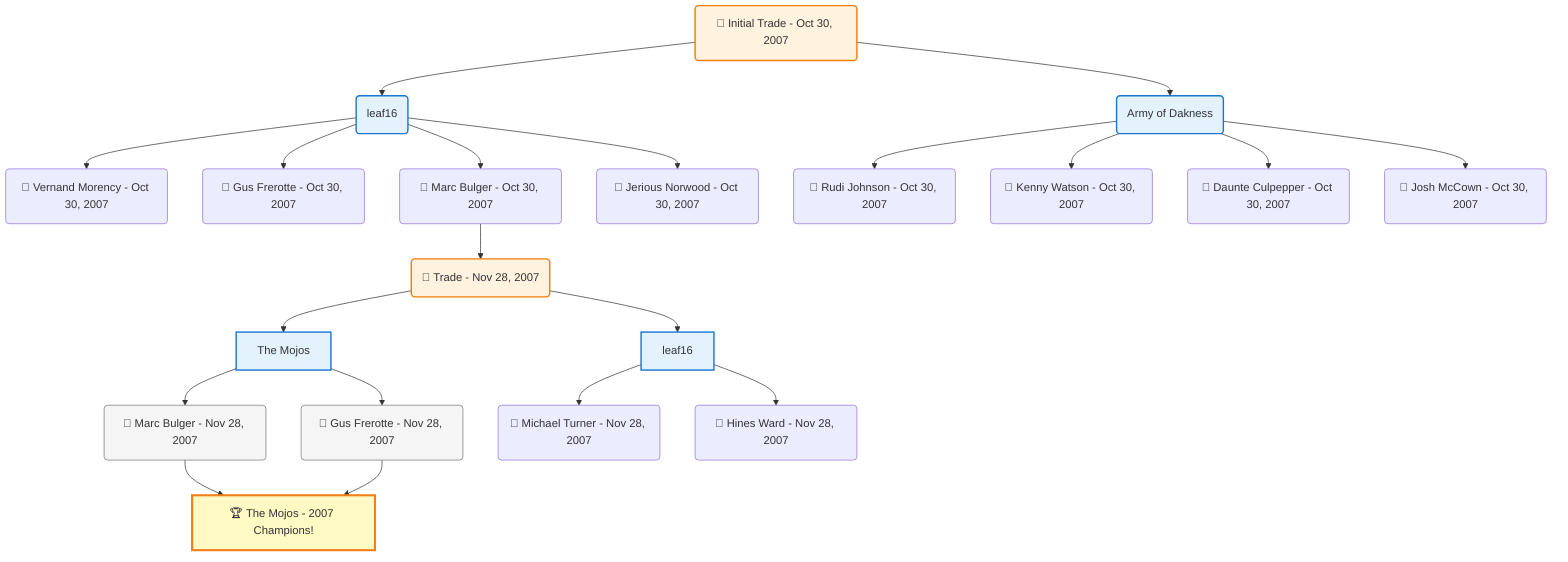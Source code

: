 flowchart TD

    TRADE_MAIN("🔄 Initial Trade - Oct 30, 2007")
    TEAM_1("leaf16")
    TEAM_2("Army of Dakness")
    NODE_6b7d0d16-a554-4a66-9a7d-1f82dab81c94("🔄 Vernand Morency - Oct 30, 2007")
    NODE_cd588bba-9f3b-4982-97a9-21d8e659001a("🔄 Rudi Johnson - Oct 30, 2007")
    NODE_c3373911-6968-4da0-abca-74ddc96509db("🔄 Gus Frerotte - Oct 30, 2007")
    NODE_e6fb1caa-fd04-456c-a290-a9960e7af4db("🔄 Kenny Watson - Oct 30, 2007")
    NODE_e320ce44-623c-45ea-a7a0-b8375ec9e2a6("🔄 Daunte Culpepper - Oct 30, 2007")
    NODE_a94b4337-5541-4f47-89a2-dfd3b60420ed("🔄 Josh McCown - Oct 30, 2007")
    NODE_3c7556b8-ad3f-4124-8e6a-e55611c550c6("🔄 Marc Bulger - Oct 30, 2007")
    TRADE_3a8d80a6-db8a-4d63-98e8-c495b5e26639_3("🔄 Trade - Nov 28, 2007")
    TEAM_bbe2d0ad-54cf-4c22-be82-b2a5f262a157_4["The Mojos"]
    NODE_4103b6d7-a28f-4a7d-8b6a-1ce4f5695239("🔄 Marc Bulger - Nov 28, 2007")
    CHAMP_bbe2d0ad-54cf-4c22-be82-b2a5f262a157_2007["🏆 The Mojos - 2007 Champions!"]
    NODE_420928ec-cddd-4579-b112-ce77f0f2fd56("🔄 Gus Frerotte - Nov 28, 2007")
    TEAM_66fb98f4-89a7-45f9-893a-b41d71e6249d_5["leaf16"]
    NODE_d8df4f38-ad56-4192-a87e-5ff6f2166d58("🔄 Michael Turner - Nov 28, 2007")
    NODE_91e372ce-59bc-47bb-9e88-cf79be62c936("🔄 Hines Ward - Nov 28, 2007")
    NODE_1975f832-ebf8-4e01-90a1-fe0025cce2cd("🔄 Jerious Norwood - Oct 30, 2007")

    TRADE_MAIN --> TEAM_1
    TRADE_MAIN --> TEAM_2
    TEAM_1 --> NODE_6b7d0d16-a554-4a66-9a7d-1f82dab81c94
    TEAM_2 --> NODE_cd588bba-9f3b-4982-97a9-21d8e659001a
    TEAM_1 --> NODE_c3373911-6968-4da0-abca-74ddc96509db
    TEAM_2 --> NODE_e6fb1caa-fd04-456c-a290-a9960e7af4db
    TEAM_2 --> NODE_e320ce44-623c-45ea-a7a0-b8375ec9e2a6
    TEAM_2 --> NODE_a94b4337-5541-4f47-89a2-dfd3b60420ed
    TEAM_1 --> NODE_3c7556b8-ad3f-4124-8e6a-e55611c550c6
    NODE_3c7556b8-ad3f-4124-8e6a-e55611c550c6 --> TRADE_3a8d80a6-db8a-4d63-98e8-c495b5e26639_3
    TRADE_3a8d80a6-db8a-4d63-98e8-c495b5e26639_3 --> TEAM_bbe2d0ad-54cf-4c22-be82-b2a5f262a157_4
    TEAM_bbe2d0ad-54cf-4c22-be82-b2a5f262a157_4 --> NODE_4103b6d7-a28f-4a7d-8b6a-1ce4f5695239
    NODE_4103b6d7-a28f-4a7d-8b6a-1ce4f5695239 --> CHAMP_bbe2d0ad-54cf-4c22-be82-b2a5f262a157_2007
    TEAM_bbe2d0ad-54cf-4c22-be82-b2a5f262a157_4 --> NODE_420928ec-cddd-4579-b112-ce77f0f2fd56
    NODE_420928ec-cddd-4579-b112-ce77f0f2fd56 --> CHAMP_bbe2d0ad-54cf-4c22-be82-b2a5f262a157_2007
    TRADE_3a8d80a6-db8a-4d63-98e8-c495b5e26639_3 --> TEAM_66fb98f4-89a7-45f9-893a-b41d71e6249d_5
    TEAM_66fb98f4-89a7-45f9-893a-b41d71e6249d_5 --> NODE_d8df4f38-ad56-4192-a87e-5ff6f2166d58
    TEAM_66fb98f4-89a7-45f9-893a-b41d71e6249d_5 --> NODE_91e372ce-59bc-47bb-9e88-cf79be62c936
    TEAM_1 --> NODE_1975f832-ebf8-4e01-90a1-fe0025cce2cd

    %% Node styling
    classDef teamNode fill:#e3f2fd,stroke:#1976d2,stroke-width:2px
    classDef tradeNode fill:#fff3e0,stroke:#f57c00,stroke-width:2px
    classDef playerNode fill:#f3e5f5,stroke:#7b1fa2,stroke-width:1px
    classDef nonRootPlayerNode fill:#f5f5f5,stroke:#757575,stroke-width:1px
    classDef endNode fill:#ffebee,stroke:#c62828,stroke-width:2px
    classDef waiverNode fill:#e8f5e8,stroke:#388e3c,stroke-width:2px
    classDef championshipNode fill:#fff9c4,stroke:#f57f17,stroke-width:3px

    class TEAM_1,TEAM_2,TEAM_bbe2d0ad-54cf-4c22-be82-b2a5f262a157_4,TEAM_66fb98f4-89a7-45f9-893a-b41d71e6249d_5 teamNode
    class CHAMP_bbe2d0ad-54cf-4c22-be82-b2a5f262a157_2007 championshipNode
    class NODE_4103b6d7-a28f-4a7d-8b6a-1ce4f5695239,NODE_420928ec-cddd-4579-b112-ce77f0f2fd56 nonRootPlayerNode
    class TRADE_MAIN,TRADE_3a8d80a6-db8a-4d63-98e8-c495b5e26639_3 tradeNode